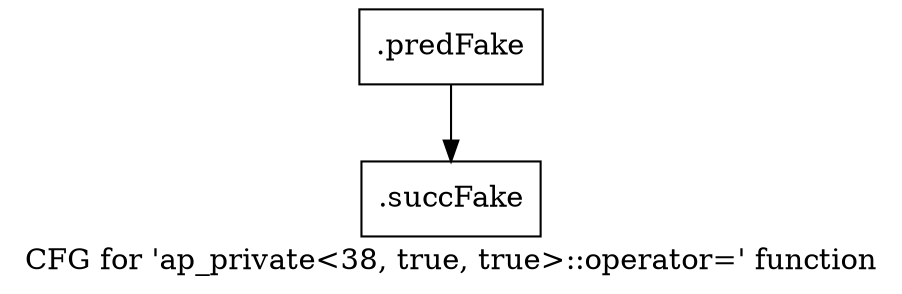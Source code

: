 digraph "CFG for 'ap_private\<38, true, true\>::operator=' function" {
	label="CFG for 'ap_private\<38, true, true\>::operator=' function";

	Node0x5d57190 [shape=record,filename="",linenumber="",label="{.predFake}"];
	Node0x5d57190 -> Node0x627bea0[ callList="" memoryops="" filename="/mnt/xilinx/Vitis_HLS/2021.2/include/etc/ap_private.h" execusionnum="5"];
	Node0x627bea0 [shape=record,filename="/mnt/xilinx/Vitis_HLS/2021.2/include/etc/ap_private.h",linenumber="1507",label="{.succFake}"];
}
